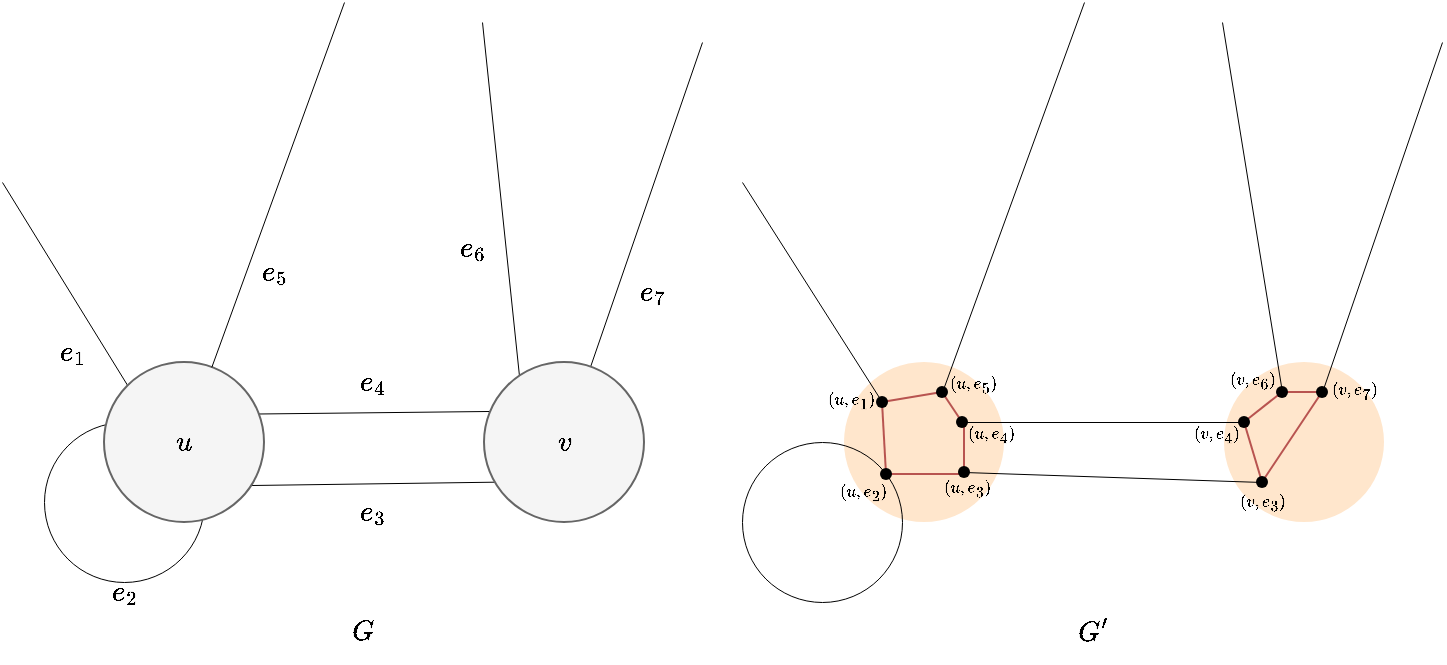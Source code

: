 <mxfile version="26.0.16">
  <diagram name="ページ1" id="4pFcTXzAW4KqmytINHhx">
    <mxGraphModel dx="1257" dy="736" grid="1" gridSize="10" guides="1" tooltips="1" connect="1" arrows="1" fold="1" page="1" pageScale="1" pageWidth="827" pageHeight="1169" math="1" shadow="0">
      <root>
        <mxCell id="0" />
        <mxCell id="1" parent="0" />
        <mxCell id="KWwiULwsPIgueppWUqIw-174" value="" style="ellipse;whiteSpace=wrap;html=1;fillColor=#ffe6cc;strokeColor=none;" vertex="1" parent="1">
          <mxGeometry x="631" y="190" width="80" height="80" as="geometry" />
        </mxCell>
        <mxCell id="KWwiULwsPIgueppWUqIw-170" value="" style="ellipse;whiteSpace=wrap;html=1;fillColor=#ffe6cc;strokeColor=none;gradientColor=none;fillStyle=auto;" vertex="1" parent="1">
          <mxGeometry x="441" y="190" width="80" height="80" as="geometry" />
        </mxCell>
        <mxCell id="KWwiULwsPIgueppWUqIw-138" value="" style="ellipse;whiteSpace=wrap;html=1;fillColor=none;strokeWidth=0.5;" vertex="1" parent="1">
          <mxGeometry x="41" y="220" width="80" height="80" as="geometry" />
        </mxCell>
        <mxCell id="KWwiULwsPIgueppWUqIw-16" style="rounded=0;orthogonalLoop=1;jettySize=auto;html=1;entryX=0.048;entryY=0.306;entryDx=0;entryDy=0;endArrow=none;startFill=0;entryPerimeter=0;exitX=0.95;exitY=0.322;exitDx=0;exitDy=0;exitPerimeter=0;strokeWidth=0.5;" edge="1" parent="1" source="KWwiULwsPIgueppWUqIw-1" target="KWwiULwsPIgueppWUqIw-7">
          <mxGeometry relative="1" as="geometry">
            <mxPoint x="151.0" y="214.57" as="sourcePoint" />
            <mxPoint x="261.0" y="214.57" as="targetPoint" />
          </mxGeometry>
        </mxCell>
        <mxCell id="KWwiULwsPIgueppWUqIw-132" style="rounded=0;orthogonalLoop=1;jettySize=auto;html=1;exitX=0;exitY=0;exitDx=0;exitDy=0;endArrow=none;startFill=0;strokeWidth=0.5;" edge="1" parent="1" source="KWwiULwsPIgueppWUqIw-1">
          <mxGeometry relative="1" as="geometry">
            <mxPoint x="20" y="100" as="targetPoint" />
          </mxGeometry>
        </mxCell>
        <mxCell id="KWwiULwsPIgueppWUqIw-140" style="rounded=0;orthogonalLoop=1;jettySize=auto;html=1;exitX=0.907;exitY=0.769;exitDx=0;exitDy=0;entryX=0.07;entryY=0.748;entryDx=0;entryDy=0;endArrow=none;startFill=0;entryPerimeter=0;exitPerimeter=0;strokeWidth=0.5;" edge="1" parent="1" source="KWwiULwsPIgueppWUqIw-1" target="KWwiULwsPIgueppWUqIw-7">
          <mxGeometry relative="1" as="geometry" />
        </mxCell>
        <mxCell id="KWwiULwsPIgueppWUqIw-1" value="" style="ellipse;whiteSpace=wrap;html=1;fillColor=#f5f5f5;strokeColor=#666666;fontColor=#333333;" vertex="1" parent="1">
          <mxGeometry x="71" y="190" width="80" height="80" as="geometry" />
        </mxCell>
        <mxCell id="KWwiULwsPIgueppWUqIw-18" style="rounded=0;orthogonalLoop=1;jettySize=auto;html=1;exitX=0.5;exitY=1;exitDx=0;exitDy=0;endArrow=none;startFill=0;strokeWidth=0.5;" edge="1" parent="1" target="KWwiULwsPIgueppWUqIw-1">
          <mxGeometry relative="1" as="geometry">
            <mxPoint x="191" y="10" as="sourcePoint" />
          </mxGeometry>
        </mxCell>
        <mxCell id="KWwiULwsPIgueppWUqIw-12" style="rounded=0;orthogonalLoop=1;jettySize=auto;html=1;exitX=0.224;exitY=0.136;exitDx=0;exitDy=0;endArrow=none;startFill=0;exitPerimeter=0;strokeWidth=0.5;" edge="1" parent="1" source="KWwiULwsPIgueppWUqIw-7">
          <mxGeometry relative="1" as="geometry">
            <mxPoint x="260" y="20" as="targetPoint" />
          </mxGeometry>
        </mxCell>
        <mxCell id="KWwiULwsPIgueppWUqIw-17" style="rounded=0;orthogonalLoop=1;jettySize=auto;html=1;endArrow=none;startFill=0;strokeWidth=0.5;" edge="1" parent="1" source="KWwiULwsPIgueppWUqIw-7">
          <mxGeometry relative="1" as="geometry">
            <mxPoint x="370" y="30" as="targetPoint" />
          </mxGeometry>
        </mxCell>
        <mxCell id="KWwiULwsPIgueppWUqIw-7" value="" style="ellipse;whiteSpace=wrap;html=1;fillColor=#f5f5f5;strokeColor=#666666;fontColor=#333333;" vertex="1" parent="1">
          <mxGeometry x="261" y="190" width="80" height="80" as="geometry" />
        </mxCell>
        <mxCell id="KWwiULwsPIgueppWUqIw-48" value="$$G$$" style="text;html=1;align=center;verticalAlign=middle;resizable=0;points=[];autosize=1;strokeColor=none;fillColor=none;" vertex="1" parent="1">
          <mxGeometry x="170" y="310" width="60" height="30" as="geometry" />
        </mxCell>
        <mxCell id="KWwiULwsPIgueppWUqIw-123" value="$$v$$" style="text;html=1;align=center;verticalAlign=middle;resizable=0;points=[];autosize=1;strokeColor=none;fillColor=none;" vertex="1" parent="1">
          <mxGeometry x="271" y="215" width="60" height="30" as="geometry" />
        </mxCell>
        <mxCell id="KWwiULwsPIgueppWUqIw-124" value="$$u$$" style="text;html=1;align=center;verticalAlign=middle;resizable=0;points=[];autosize=1;strokeColor=none;fillColor=none;" vertex="1" parent="1">
          <mxGeometry x="81" y="215" width="60" height="30" as="geometry" />
        </mxCell>
        <mxCell id="KWwiULwsPIgueppWUqIw-131" value="$$e_1$$" style="text;html=1;align=center;verticalAlign=middle;resizable=0;points=[];autosize=1;strokeColor=none;fillColor=none;" vertex="1" parent="1">
          <mxGeometry x="20" y="170" width="70" height="30" as="geometry" />
        </mxCell>
        <mxCell id="KWwiULwsPIgueppWUqIw-134" value="$$e_5$$" style="text;html=1;align=center;verticalAlign=middle;resizable=0;points=[];autosize=1;strokeColor=none;fillColor=none;" vertex="1" parent="1">
          <mxGeometry x="121" y="130" width="70" height="30" as="geometry" />
        </mxCell>
        <mxCell id="KWwiULwsPIgueppWUqIw-135" value="$$e_4$$" style="text;html=1;align=center;verticalAlign=middle;resizable=0;points=[];autosize=1;strokeColor=none;fillColor=none;" vertex="1" parent="1">
          <mxGeometry x="170" y="185" width="70" height="30" as="geometry" />
        </mxCell>
        <mxCell id="KWwiULwsPIgueppWUqIw-136" value="$$e_6$$" style="text;html=1;align=center;verticalAlign=middle;resizable=0;points=[];autosize=1;strokeColor=none;fillColor=none;" vertex="1" parent="1">
          <mxGeometry x="220" y="118" width="70" height="30" as="geometry" />
        </mxCell>
        <mxCell id="KWwiULwsPIgueppWUqIw-137" value="$$e_7$$" style="text;html=1;align=center;verticalAlign=middle;resizable=0;points=[];autosize=1;strokeColor=none;fillColor=none;" vertex="1" parent="1">
          <mxGeometry x="310" y="140" width="70" height="30" as="geometry" />
        </mxCell>
        <mxCell id="KWwiULwsPIgueppWUqIw-139" value="$$e_2$$" style="text;html=1;align=center;verticalAlign=middle;resizable=0;points=[];autosize=1;strokeColor=none;fillColor=none;" vertex="1" parent="1">
          <mxGeometry x="46" y="290" width="70" height="30" as="geometry" />
        </mxCell>
        <mxCell id="KWwiULwsPIgueppWUqIw-141" value="$$e_3$$" style="text;html=1;align=center;verticalAlign=middle;resizable=0;points=[];autosize=1;strokeColor=none;fillColor=none;strokeWidth=0.5;" vertex="1" parent="1">
          <mxGeometry x="170" y="250" width="70" height="30" as="geometry" />
        </mxCell>
        <mxCell id="KWwiULwsPIgueppWUqIw-165" value="" style="ellipse;whiteSpace=wrap;html=1;fillColor=none;strokeWidth=0.5;" vertex="1" parent="1">
          <mxGeometry x="390" y="230" width="80" height="80" as="geometry" />
        </mxCell>
        <mxCell id="KWwiULwsPIgueppWUqIw-167" style="rounded=0;orthogonalLoop=1;jettySize=auto;html=1;entryX=0.396;entryY=0.373;entryDx=0;entryDy=0;endArrow=none;startFill=0;entryPerimeter=0;exitX=0.637;exitY=0.586;exitDx=0;exitDy=0;exitPerimeter=0;strokeWidth=0.5;" edge="1" parent="1" source="KWwiULwsPIgueppWUqIw-192" target="KWwiULwsPIgueppWUqIw-196">
          <mxGeometry relative="1" as="geometry">
            <mxPoint x="521.0" y="214.57" as="sourcePoint" />
            <mxPoint x="631.0" y="214.57" as="targetPoint" />
          </mxGeometry>
        </mxCell>
        <mxCell id="KWwiULwsPIgueppWUqIw-168" style="rounded=0;orthogonalLoop=1;jettySize=auto;html=1;exitX=0.573;exitY=0.703;exitDx=0;exitDy=0;endArrow=none;startFill=0;exitPerimeter=0;strokeWidth=0.5;" edge="1" parent="1" source="KWwiULwsPIgueppWUqIw-190">
          <mxGeometry relative="1" as="geometry">
            <mxPoint x="390" y="100" as="targetPoint" />
          </mxGeometry>
        </mxCell>
        <mxCell id="KWwiULwsPIgueppWUqIw-169" style="rounded=0;orthogonalLoop=1;jettySize=auto;html=1;exitX=0.694;exitY=0.379;exitDx=0;exitDy=0;endArrow=none;startFill=0;exitPerimeter=0;strokeWidth=0.5;" edge="1" parent="1" source="KWwiULwsPIgueppWUqIw-194" target="KWwiULwsPIgueppWUqIw-197">
          <mxGeometry relative="1" as="geometry" />
        </mxCell>
        <mxCell id="KWwiULwsPIgueppWUqIw-171" style="rounded=0;orthogonalLoop=1;jettySize=auto;html=1;exitX=0.5;exitY=1;exitDx=0;exitDy=0;endArrow=none;startFill=0;entryX=0.605;entryY=0.655;entryDx=0;entryDy=0;entryPerimeter=0;strokeWidth=0.5;" edge="1" parent="1">
          <mxGeometry relative="1" as="geometry">
            <mxPoint x="561" y="10" as="sourcePoint" />
            <mxPoint x="490" y="205" as="targetPoint" />
          </mxGeometry>
        </mxCell>
        <mxCell id="KWwiULwsPIgueppWUqIw-172" style="rounded=0;orthogonalLoop=1;jettySize=auto;html=1;endArrow=none;startFill=0;strokeWidth=0.5;" edge="1" parent="1" source="KWwiULwsPIgueppWUqIw-195">
          <mxGeometry relative="1" as="geometry">
            <mxPoint x="630" y="20" as="targetPoint" />
          </mxGeometry>
        </mxCell>
        <mxCell id="KWwiULwsPIgueppWUqIw-173" style="rounded=0;orthogonalLoop=1;jettySize=auto;html=1;endArrow=none;startFill=0;strokeWidth=0.5;" edge="1" parent="1" source="KWwiULwsPIgueppWUqIw-198">
          <mxGeometry relative="1" as="geometry">
            <mxPoint x="740" y="30" as="targetPoint" />
          </mxGeometry>
        </mxCell>
        <mxCell id="KWwiULwsPIgueppWUqIw-175" value="$$G&#39;$$" style="text;html=1;align=center;verticalAlign=middle;resizable=0;points=[];autosize=1;strokeColor=none;fillColor=none;" vertex="1" parent="1">
          <mxGeometry x="535" y="310" width="60" height="30" as="geometry" />
        </mxCell>
        <mxCell id="KWwiULwsPIgueppWUqIw-200" style="rounded=0;orthogonalLoop=1;jettySize=auto;html=1;fillColor=#f8cecc;strokeColor=#b85450;endArrow=none;startFill=0;" edge="1" parent="1" source="KWwiULwsPIgueppWUqIw-190" target="KWwiULwsPIgueppWUqIw-189">
          <mxGeometry relative="1" as="geometry" />
        </mxCell>
        <mxCell id="KWwiULwsPIgueppWUqIw-202" style="edgeStyle=orthogonalEdgeStyle;rounded=0;orthogonalLoop=1;jettySize=auto;html=1;fillColor=#f8cecc;strokeColor=#b85450;endArrow=none;startFill=0;" edge="1" parent="1" source="KWwiULwsPIgueppWUqIw-192" target="KWwiULwsPIgueppWUqIw-194">
          <mxGeometry relative="1" as="geometry" />
        </mxCell>
        <mxCell id="KWwiULwsPIgueppWUqIw-203" style="rounded=0;orthogonalLoop=1;jettySize=auto;html=1;endArrow=none;startFill=0;fillColor=#f8cecc;strokeColor=#b85450;" edge="1" parent="1" source="KWwiULwsPIgueppWUqIw-192">
          <mxGeometry relative="1" as="geometry">
            <mxPoint x="490" y="205" as="targetPoint" />
          </mxGeometry>
        </mxCell>
        <mxCell id="KWwiULwsPIgueppWUqIw-192" value="" style="shape=waypoint;sketch=0;size=6;pointerEvents=1;points=[];fillColor=none;resizable=0;rotatable=0;perimeter=centerPerimeter;snapToPoint=1;" vertex="1" parent="1">
          <mxGeometry x="490" y="210" width="20" height="20" as="geometry" />
        </mxCell>
        <mxCell id="KWwiULwsPIgueppWUqIw-201" style="edgeStyle=orthogonalEdgeStyle;rounded=0;orthogonalLoop=1;jettySize=auto;html=1;fillColor=#f8cecc;strokeColor=#b85450;endArrow=none;startFill=0;" edge="1" parent="1" source="KWwiULwsPIgueppWUqIw-189" target="KWwiULwsPIgueppWUqIw-194">
          <mxGeometry relative="1" as="geometry" />
        </mxCell>
        <mxCell id="KWwiULwsPIgueppWUqIw-189" value="" style="shape=waypoint;sketch=0;size=6;pointerEvents=1;points=[];fillColor=none;resizable=0;rotatable=0;perimeter=centerPerimeter;snapToPoint=1;" vertex="1" parent="1">
          <mxGeometry x="452" y="236" width="20" height="20" as="geometry" />
        </mxCell>
        <mxCell id="KWwiULwsPIgueppWUqIw-194" value="" style="shape=waypoint;sketch=0;size=6;pointerEvents=1;points=[];fillColor=none;resizable=0;rotatable=0;perimeter=centerPerimeter;snapToPoint=1;" vertex="1" parent="1">
          <mxGeometry x="491" y="235" width="20" height="20" as="geometry" />
        </mxCell>
        <mxCell id="KWwiULwsPIgueppWUqIw-206" style="rounded=0;orthogonalLoop=1;jettySize=auto;html=1;entryX=0.475;entryY=0.702;entryDx=0;entryDy=0;entryPerimeter=0;fillColor=#f8cecc;strokeColor=#b85450;endArrow=none;startFill=0;" edge="1" parent="1" source="KWwiULwsPIgueppWUqIw-196" target="KWwiULwsPIgueppWUqIw-195">
          <mxGeometry relative="1" as="geometry" />
        </mxCell>
        <mxCell id="KWwiULwsPIgueppWUqIw-207" style="rounded=0;orthogonalLoop=1;jettySize=auto;html=1;entryX=0.5;entryY=0.5;entryDx=0;entryDy=0;entryPerimeter=0;endArrow=none;startFill=0;fillColor=#f8cecc;strokeColor=#b85450;" edge="1" parent="1" source="KWwiULwsPIgueppWUqIw-198" target="KWwiULwsPIgueppWUqIw-195">
          <mxGeometry relative="1" as="geometry" />
        </mxCell>
        <mxCell id="KWwiULwsPIgueppWUqIw-208" style="rounded=0;orthogonalLoop=1;jettySize=auto;html=1;entryX=0.602;entryY=0.915;entryDx=0;entryDy=0;entryPerimeter=0;endArrow=none;startFill=0;fillColor=#f8cecc;strokeColor=#b85450;" edge="1" parent="1" source="KWwiULwsPIgueppWUqIw-198" target="KWwiULwsPIgueppWUqIw-197">
          <mxGeometry relative="1" as="geometry" />
        </mxCell>
        <mxCell id="KWwiULwsPIgueppWUqIw-209" style="rounded=0;orthogonalLoop=1;jettySize=auto;html=1;entryX=0.289;entryY=0.064;entryDx=0;entryDy=0;entryPerimeter=0;endArrow=none;startFill=0;fillColor=#f8cecc;strokeColor=#b85450;" edge="1" parent="1" source="KWwiULwsPIgueppWUqIw-196" target="KWwiULwsPIgueppWUqIw-197">
          <mxGeometry relative="1" as="geometry" />
        </mxCell>
        <mxCell id="KWwiULwsPIgueppWUqIw-195" value="" style="shape=waypoint;sketch=0;size=6;pointerEvents=1;points=[];fillColor=none;resizable=0;rotatable=0;perimeter=centerPerimeter;snapToPoint=1;" vertex="1" parent="1">
          <mxGeometry x="650" y="195" width="20" height="20" as="geometry" />
        </mxCell>
        <mxCell id="KWwiULwsPIgueppWUqIw-196" value="" style="shape=waypoint;sketch=0;size=6;pointerEvents=1;points=[];fillColor=none;resizable=0;rotatable=0;perimeter=centerPerimeter;snapToPoint=1;" vertex="1" parent="1">
          <mxGeometry x="631" y="210" width="20" height="20" as="geometry" />
        </mxCell>
        <mxCell id="KWwiULwsPIgueppWUqIw-197" value="" style="shape=waypoint;sketch=0;size=6;pointerEvents=1;points=[];fillColor=none;resizable=0;rotatable=0;perimeter=centerPerimeter;snapToPoint=1;" vertex="1" parent="1">
          <mxGeometry x="640" y="240" width="20" height="20" as="geometry" />
        </mxCell>
        <mxCell id="KWwiULwsPIgueppWUqIw-198" value="" style="shape=waypoint;sketch=0;size=6;pointerEvents=1;points=[];fillColor=none;resizable=0;rotatable=0;perimeter=centerPerimeter;snapToPoint=1;" vertex="1" parent="1">
          <mxGeometry x="670" y="195" width="20" height="20" as="geometry" />
        </mxCell>
        <mxCell id="KWwiULwsPIgueppWUqIw-211" value="$$(u,e_3)$$" style="text;html=1;align=center;verticalAlign=middle;resizable=0;points=[];autosize=1;strokeColor=none;fillColor=none;fontSize=7;" vertex="1" parent="1">
          <mxGeometry x="472" y="243" width="60" height="20" as="geometry" />
        </mxCell>
        <mxCell id="KWwiULwsPIgueppWUqIw-214" style="rounded=0;orthogonalLoop=1;jettySize=auto;html=1;fillColor=#f8cecc;strokeColor=#b85450;endArrow=none;startFill=0;" edge="1" parent="1" source="KWwiULwsPIgueppWUqIw-213" target="KWwiULwsPIgueppWUqIw-190">
          <mxGeometry relative="1" as="geometry" />
        </mxCell>
        <mxCell id="KWwiULwsPIgueppWUqIw-213" value="" style="shape=waypoint;sketch=0;size=6;pointerEvents=1;points=[];fillColor=none;resizable=0;rotatable=0;perimeter=centerPerimeter;snapToPoint=1;" vertex="1" parent="1">
          <mxGeometry x="480" y="195" width="20" height="20" as="geometry" />
        </mxCell>
        <mxCell id="KWwiULwsPIgueppWUqIw-190" value="" style="shape=waypoint;sketch=0;size=6;pointerEvents=1;points=[];fillColor=none;resizable=0;rotatable=0;perimeter=centerPerimeter;snapToPoint=1;" vertex="1" parent="1">
          <mxGeometry x="450" y="200" width="20" height="20" as="geometry" />
        </mxCell>
        <mxCell id="KWwiULwsPIgueppWUqIw-215" value="$$(u,e_2)$$" style="text;html=1;align=center;verticalAlign=middle;resizable=0;points=[];autosize=1;strokeColor=none;fillColor=none;fontSize=7;" vertex="1" parent="1">
          <mxGeometry x="420" y="245" width="60" height="20" as="geometry" />
        </mxCell>
        <mxCell id="KWwiULwsPIgueppWUqIw-216" value="$$(u,e_5)$$" style="text;html=1;align=center;verticalAlign=middle;resizable=0;points=[];autosize=1;strokeColor=none;fillColor=none;fontSize=7;" vertex="1" parent="1">
          <mxGeometry x="475" y="191" width="60" height="20" as="geometry" />
        </mxCell>
        <mxCell id="KWwiULwsPIgueppWUqIw-217" value="$$(u,e_4)$$" style="text;html=1;align=center;verticalAlign=middle;resizable=0;points=[];autosize=1;strokeColor=none;fillColor=none;fontSize=7;" vertex="1" parent="1">
          <mxGeometry x="484" y="216" width="60" height="20" as="geometry" />
        </mxCell>
        <mxCell id="KWwiULwsPIgueppWUqIw-218" value="$$(u,e_1)$$" style="text;html=1;align=center;verticalAlign=middle;resizable=0;points=[];autosize=1;strokeColor=none;fillColor=none;fontSize=7;" vertex="1" parent="1">
          <mxGeometry x="414" y="199" width="60" height="20" as="geometry" />
        </mxCell>
        <mxCell id="KWwiULwsPIgueppWUqIw-219" value="$$(v,e_3)$$" style="text;html=1;align=center;verticalAlign=middle;resizable=0;points=[];autosize=1;strokeColor=none;fillColor=none;fontSize=7;" vertex="1" parent="1">
          <mxGeometry x="620" y="250" width="60" height="20" as="geometry" />
        </mxCell>
        <mxCell id="KWwiULwsPIgueppWUqIw-220" value="$$(v,e_4)$$" style="text;html=1;align=center;verticalAlign=middle;resizable=0;points=[];autosize=1;strokeColor=none;fillColor=none;fontSize=7;" vertex="1" parent="1">
          <mxGeometry x="597" y="216" width="60" height="20" as="geometry" />
        </mxCell>
        <mxCell id="KWwiULwsPIgueppWUqIw-221" value="$$(v,e_6)$$" style="text;html=1;align=center;verticalAlign=middle;resizable=0;points=[];autosize=1;strokeColor=none;fillColor=none;fontSize=7;" vertex="1" parent="1">
          <mxGeometry x="615" y="189" width="60" height="20" as="geometry" />
        </mxCell>
        <mxCell id="KWwiULwsPIgueppWUqIw-222" value="$$(v,e_7)$$" style="text;html=1;align=center;verticalAlign=middle;resizable=0;points=[];autosize=1;strokeColor=none;fillColor=none;fontSize=7;" vertex="1" parent="1">
          <mxGeometry x="666" y="194" width="60" height="20" as="geometry" />
        </mxCell>
      </root>
    </mxGraphModel>
  </diagram>
</mxfile>
